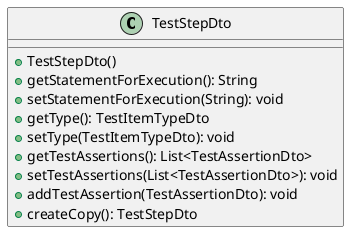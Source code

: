 @startuml

    class TestStepDto [[TestStepDto.html]] {
        +TestStepDto()
        +getStatementForExecution(): String
        +setStatementForExecution(String): void
        +getType(): TestItemTypeDto
        +setType(TestItemTypeDto): void
        +getTestAssertions(): List<TestAssertionDto>
        +setTestAssertions(List<TestAssertionDto>): void
        +addTestAssertion(TestAssertionDto): void
        +createCopy(): TestStepDto
    }

@enduml
